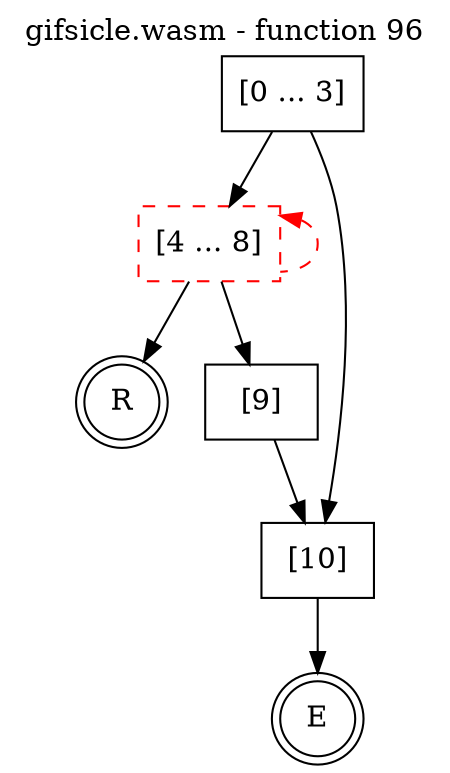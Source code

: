 digraph finite_state_machine {
    label = "gifsicle.wasm - function 96"
    labelloc =  t
    labelfontsize = 16
    labelfontcolor = black
    labelfontname = "Helvetica"
    node [shape = doublecircle]; E R ;
    node [shape = box];
    node [shape=box, color=black, style=solid] 0[label="[0 ... 3]"]
    node [shape=box, color=red, style=dashed] 4[label="[4 ... 8]"]
    node [shape=box, color=black, style=solid] 9[label="[9]"]
    node [shape=box, color=black, style=solid] 10[label="[10]"]
    node [shape=box, color=black, style=solid] R[label="R"]
    0 -> 4;
    0 -> 10;
    4 -> 9;
    4 -> R;
    4 -> 4[style="dashed" color="red" dir=back];
    9 -> 10;
    10 -> E;
}
